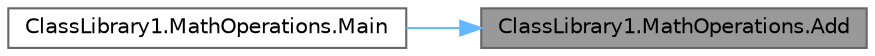 digraph "ClassLibrary1.MathOperations.Add"
{
 // LATEX_PDF_SIZE
  bgcolor="transparent";
  edge [fontname=Helvetica,fontsize=10,labelfontname=Helvetica,labelfontsize=10];
  node [fontname=Helvetica,fontsize=10,shape=box,height=0.2,width=0.4];
  rankdir="RL";
  Node1 [id="Node000001",label="ClassLibrary1.MathOperations.Add",height=0.2,width=0.4,color="gray40", fillcolor="grey60", style="filled", fontcolor="black",tooltip="Adds two integers and returns the result."];
  Node1 -> Node2 [id="edge1_Node000001_Node000002",dir="back",color="steelblue1",style="solid",tooltip=" "];
  Node2 [id="Node000002",label="ClassLibrary1.MathOperations.Main",height=0.2,width=0.4,color="grey40", fillcolor="white", style="filled",URL="$class_class_library1_1_1_math_operations.html#ad471f7650500810d44decfce2dbacbe8",tooltip="The entry point of the program. Demonstrates the use of the MathOperations class."];
}
